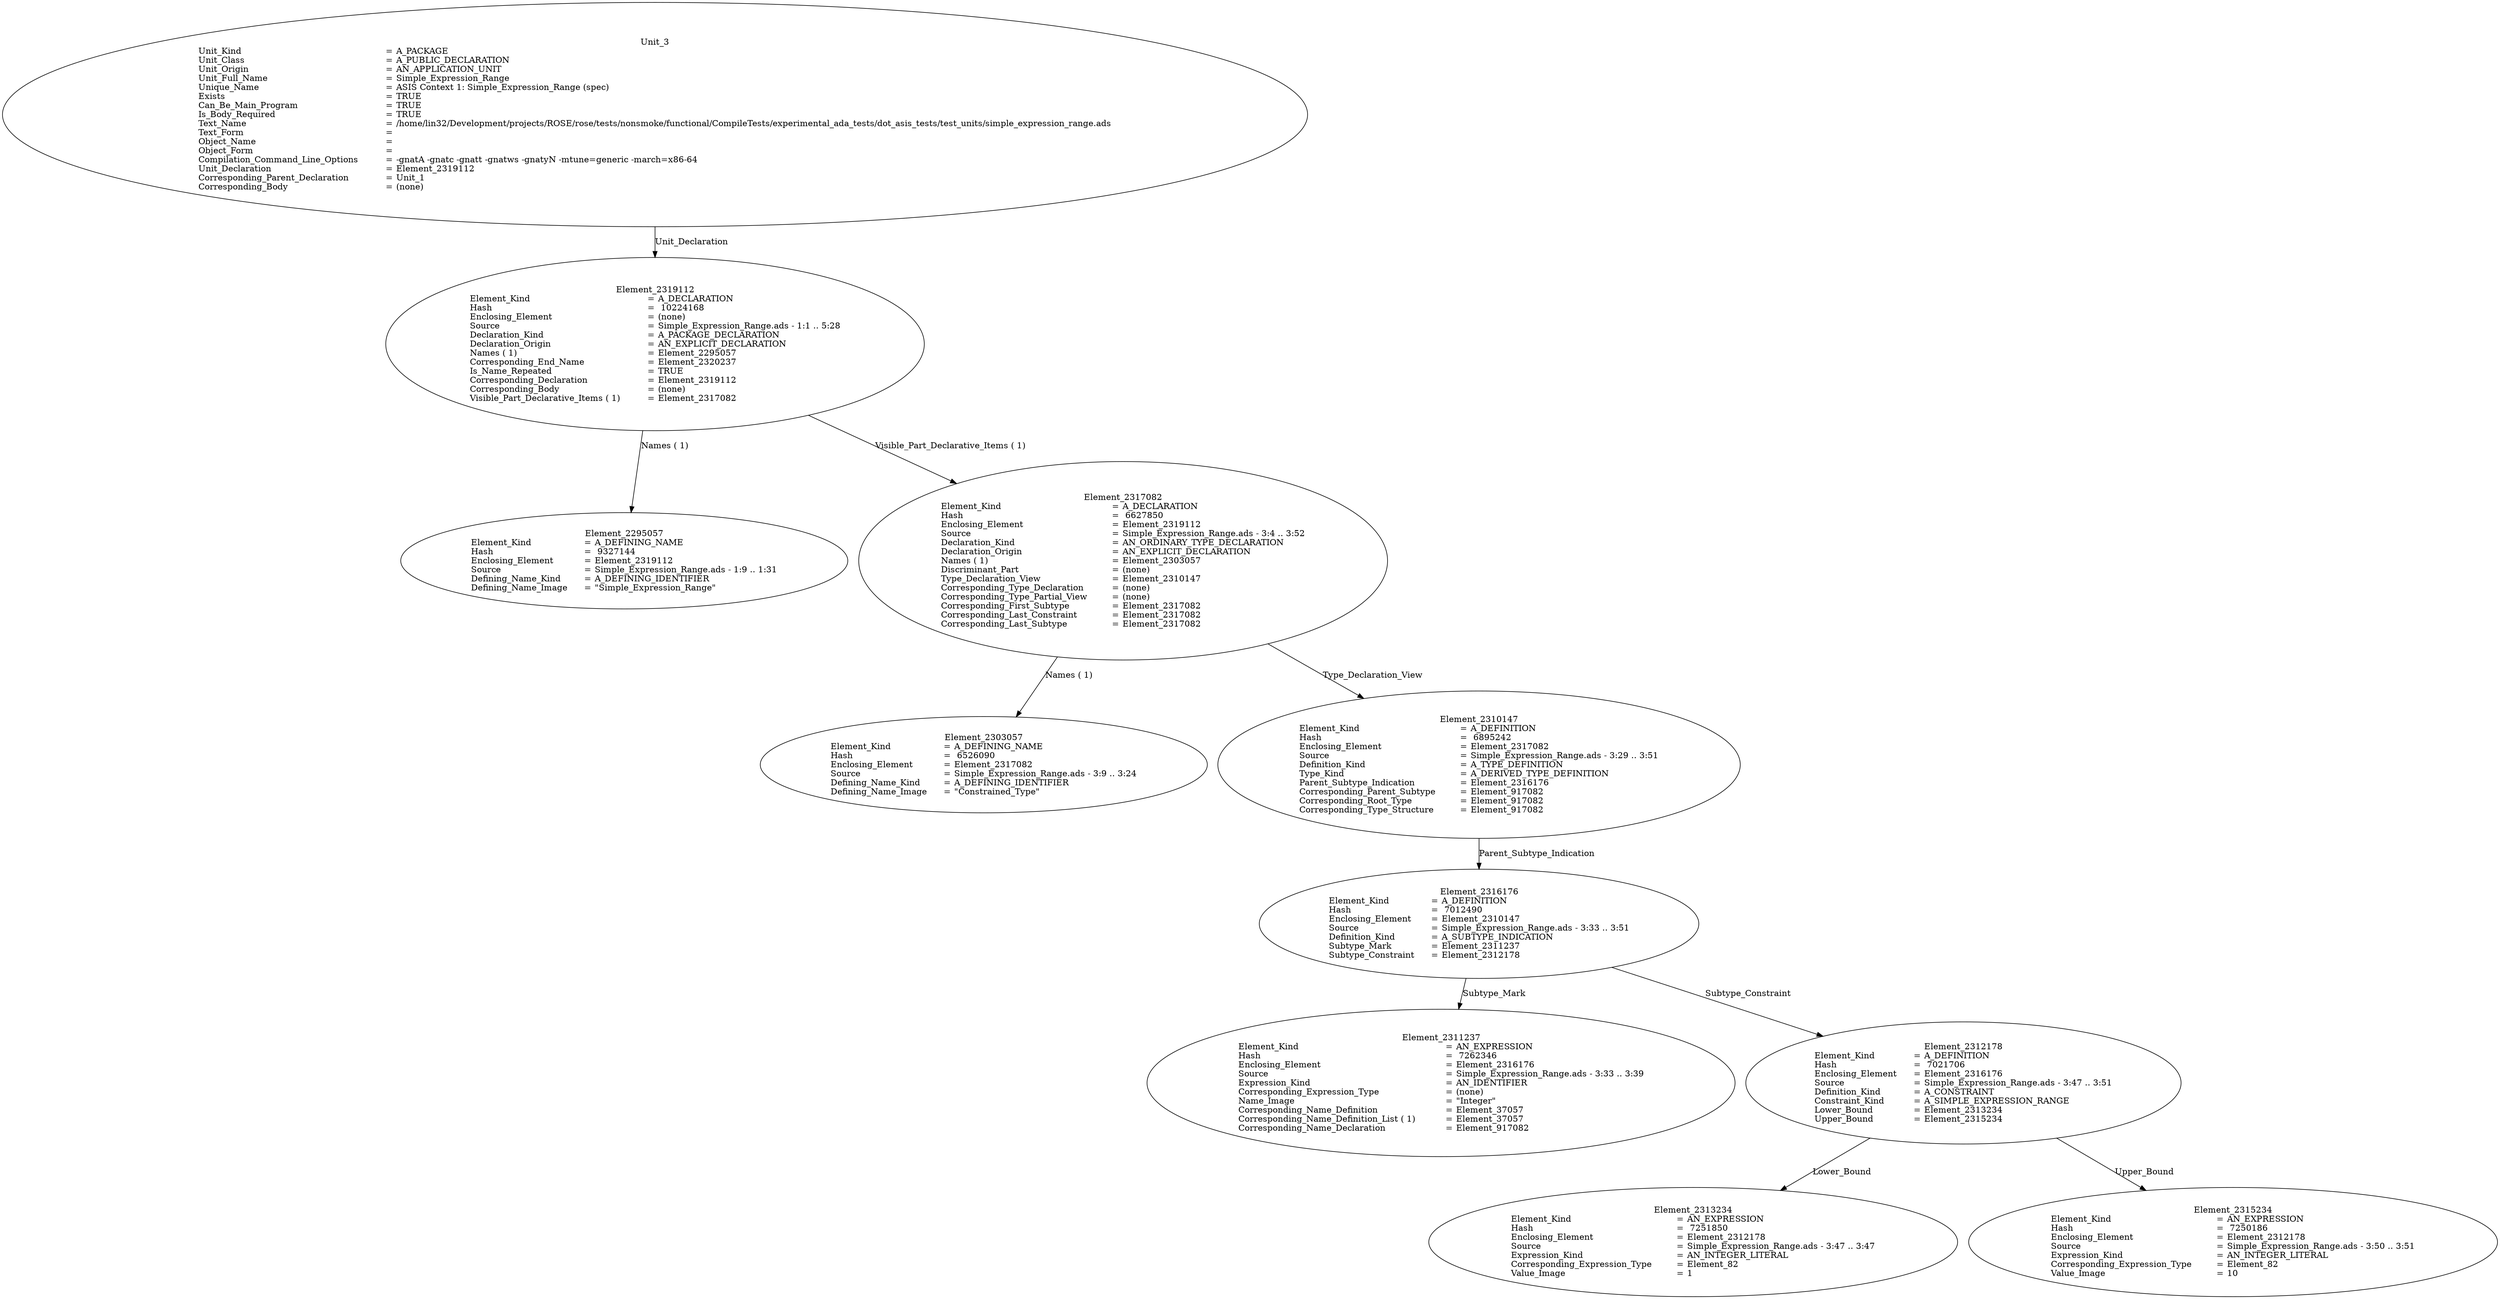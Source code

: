 digraph "/home/lin32/Development/projects/ROSE/build/autotool-default-ada-support/tests/nonsmoke/functional/CompileTests/experimental_ada_tests/dot_asis_tests/obj/simple_expression_range.adt" {
  Unit_3 -> Element_2319112
      [ label=Unit_Declaration ];
  Unit_3
      [ label=<<TABLE BORDER="0" CELLBORDER="0" CELLSPACING="0" CELLPADDING="0"> 
          <TR><TD COLSPAN="3">Unit_3</TD></TR>
          <TR><TD ALIGN="LEFT">Unit_Kind   </TD><TD> = </TD><TD ALIGN="LEFT">A_PACKAGE</TD></TR>
          <TR><TD ALIGN="LEFT">Unit_Class   </TD><TD> = </TD><TD ALIGN="LEFT">A_PUBLIC_DECLARATION</TD></TR>
          <TR><TD ALIGN="LEFT">Unit_Origin   </TD><TD> = </TD><TD ALIGN="LEFT">AN_APPLICATION_UNIT</TD></TR>
          <TR><TD ALIGN="LEFT">Unit_Full_Name    </TD><TD> = </TD><TD ALIGN="LEFT">Simple_Expression_Range</TD></TR>
          <TR><TD ALIGN="LEFT">Unique_Name   </TD><TD> = </TD><TD ALIGN="LEFT">ASIS Context 1: Simple_Expression_Range (spec)</TD></TR>
          <TR><TD ALIGN="LEFT">Exists  </TD><TD> = </TD><TD ALIGN="LEFT">TRUE</TD></TR>
          <TR><TD ALIGN="LEFT">Can_Be_Main_Program     </TD><TD> = </TD><TD ALIGN="LEFT">TRUE</TD></TR>
          <TR><TD ALIGN="LEFT">Is_Body_Required     </TD><TD> = </TD><TD ALIGN="LEFT">TRUE</TD></TR>
          <TR><TD ALIGN="LEFT">Text_Name   </TD><TD> = </TD><TD ALIGN="LEFT">/home/lin32/Development/projects/ROSE/rose/tests/nonsmoke/functional/CompileTests/experimental_ada_tests/dot_asis_tests/test_units/simple_expression_range.ads</TD></TR>
          <TR><TD ALIGN="LEFT">Text_Form   </TD><TD> = </TD><TD ALIGN="LEFT"></TD></TR>
          <TR><TD ALIGN="LEFT">Object_Name   </TD><TD> = </TD><TD ALIGN="LEFT"></TD></TR>
          <TR><TD ALIGN="LEFT">Object_Form   </TD><TD> = </TD><TD ALIGN="LEFT"></TD></TR>
          <TR><TD ALIGN="LEFT">Compilation_Command_Line_Options         </TD><TD> = </TD><TD ALIGN="LEFT">-gnatA -gnatc -gnatt -gnatws -gnatyN -mtune=generic -march=x86-64</TD></TR>
          <TR><TD ALIGN="LEFT">Unit_Declaration     </TD><TD> = </TD><TD ALIGN="LEFT">Element_2319112</TD></TR>
          <TR><TD ALIGN="LEFT">Corresponding_Parent_Declaration         </TD><TD> = </TD><TD ALIGN="LEFT">Unit_1</TD></TR>
          <TR><TD ALIGN="LEFT">Corresponding_Body     </TD><TD> = </TD><TD ALIGN="LEFT">(none)</TD></TR>
          </TABLE>> ];
  Element_2319112 -> Element_2295057
      [ label="Names ( 1)" ];
  Element_2319112 -> Element_2317082
      [ label="Visible_Part_Declarative_Items ( 1)" ];
  Element_2319112
      [ label=<<TABLE BORDER="0" CELLBORDER="0" CELLSPACING="0" CELLPADDING="0"> 
          <TR><TD COLSPAN="3">Element_2319112</TD></TR>
          <TR><TD ALIGN="LEFT">Element_Kind    </TD><TD> = </TD><TD ALIGN="LEFT">A_DECLARATION</TD></TR>
          <TR><TD ALIGN="LEFT">Hash  </TD><TD> = </TD><TD ALIGN="LEFT"> 10224168</TD></TR>
          <TR><TD ALIGN="LEFT">Enclosing_Element     </TD><TD> = </TD><TD ALIGN="LEFT">(none)</TD></TR>
          <TR><TD ALIGN="LEFT">Source  </TD><TD> = </TD><TD ALIGN="LEFT">Simple_Expression_Range.ads - 1:1 .. 5:28</TD></TR>
          <TR><TD ALIGN="LEFT">Declaration_Kind     </TD><TD> = </TD><TD ALIGN="LEFT">A_PACKAGE_DECLARATION</TD></TR>
          <TR><TD ALIGN="LEFT">Declaration_Origin     </TD><TD> = </TD><TD ALIGN="LEFT">AN_EXPLICIT_DECLARATION</TD></TR>
          <TR><TD ALIGN="LEFT">Names ( 1)   </TD><TD> = </TD><TD ALIGN="LEFT">Element_2295057</TD></TR>
          <TR><TD ALIGN="LEFT">Corresponding_End_Name      </TD><TD> = </TD><TD ALIGN="LEFT">Element_2320237</TD></TR>
          <TR><TD ALIGN="LEFT">Is_Name_Repeated     </TD><TD> = </TD><TD ALIGN="LEFT">TRUE</TD></TR>
          <TR><TD ALIGN="LEFT">Corresponding_Declaration       </TD><TD> = </TD><TD ALIGN="LEFT">Element_2319112</TD></TR>
          <TR><TD ALIGN="LEFT">Corresponding_Body     </TD><TD> = </TD><TD ALIGN="LEFT">(none)</TD></TR>
          <TR><TD ALIGN="LEFT">Visible_Part_Declarative_Items ( 1)         </TD><TD> = </TD><TD ALIGN="LEFT">Element_2317082</TD></TR>
          </TABLE>> ];
  Element_2295057
      [ label=<<TABLE BORDER="0" CELLBORDER="0" CELLSPACING="0" CELLPADDING="0"> 
          <TR><TD COLSPAN="3">Element_2295057</TD></TR>
          <TR><TD ALIGN="LEFT">Element_Kind    </TD><TD> = </TD><TD ALIGN="LEFT">A_DEFINING_NAME</TD></TR>
          <TR><TD ALIGN="LEFT">Hash  </TD><TD> = </TD><TD ALIGN="LEFT"> 9327144</TD></TR>
          <TR><TD ALIGN="LEFT">Enclosing_Element     </TD><TD> = </TD><TD ALIGN="LEFT">Element_2319112</TD></TR>
          <TR><TD ALIGN="LEFT">Source  </TD><TD> = </TD><TD ALIGN="LEFT">Simple_Expression_Range.ads - 1:9 .. 1:31</TD></TR>
          <TR><TD ALIGN="LEFT">Defining_Name_Kind     </TD><TD> = </TD><TD ALIGN="LEFT">A_DEFINING_IDENTIFIER</TD></TR>
          <TR><TD ALIGN="LEFT">Defining_Name_Image     </TD><TD> = </TD><TD ALIGN="LEFT">"Simple_Expression_Range"</TD></TR>
          </TABLE>> ];
  Element_2317082 -> Element_2303057
      [ label="Names ( 1)" ];
  Element_2317082 -> Element_2310147
      [ label=Type_Declaration_View ];
  Element_2317082
      [ label=<<TABLE BORDER="0" CELLBORDER="0" CELLSPACING="0" CELLPADDING="0"> 
          <TR><TD COLSPAN="3">Element_2317082</TD></TR>
          <TR><TD ALIGN="LEFT">Element_Kind    </TD><TD> = </TD><TD ALIGN="LEFT">A_DECLARATION</TD></TR>
          <TR><TD ALIGN="LEFT">Hash  </TD><TD> = </TD><TD ALIGN="LEFT"> 6627850</TD></TR>
          <TR><TD ALIGN="LEFT">Enclosing_Element     </TD><TD> = </TD><TD ALIGN="LEFT">Element_2319112</TD></TR>
          <TR><TD ALIGN="LEFT">Source  </TD><TD> = </TD><TD ALIGN="LEFT">Simple_Expression_Range.ads - 3:4 .. 3:52</TD></TR>
          <TR><TD ALIGN="LEFT">Declaration_Kind     </TD><TD> = </TD><TD ALIGN="LEFT">AN_ORDINARY_TYPE_DECLARATION</TD></TR>
          <TR><TD ALIGN="LEFT">Declaration_Origin     </TD><TD> = </TD><TD ALIGN="LEFT">AN_EXPLICIT_DECLARATION</TD></TR>
          <TR><TD ALIGN="LEFT">Names ( 1)   </TD><TD> = </TD><TD ALIGN="LEFT">Element_2303057</TD></TR>
          <TR><TD ALIGN="LEFT">Discriminant_Part     </TD><TD> = </TD><TD ALIGN="LEFT">(none)</TD></TR>
          <TR><TD ALIGN="LEFT">Type_Declaration_View      </TD><TD> = </TD><TD ALIGN="LEFT">Element_2310147</TD></TR>
          <TR><TD ALIGN="LEFT">Corresponding_Type_Declaration        </TD><TD> = </TD><TD ALIGN="LEFT">(none)</TD></TR>
          <TR><TD ALIGN="LEFT">Corresponding_Type_Partial_View        </TD><TD> = </TD><TD ALIGN="LEFT">(none)</TD></TR>
          <TR><TD ALIGN="LEFT">Corresponding_First_Subtype       </TD><TD> = </TD><TD ALIGN="LEFT">Element_2317082</TD></TR>
          <TR><TD ALIGN="LEFT">Corresponding_Last_Constraint        </TD><TD> = </TD><TD ALIGN="LEFT">Element_2317082</TD></TR>
          <TR><TD ALIGN="LEFT">Corresponding_Last_Subtype       </TD><TD> = </TD><TD ALIGN="LEFT">Element_2317082</TD></TR>
          </TABLE>> ];
  Element_2303057
      [ label=<<TABLE BORDER="0" CELLBORDER="0" CELLSPACING="0" CELLPADDING="0"> 
          <TR><TD COLSPAN="3">Element_2303057</TD></TR>
          <TR><TD ALIGN="LEFT">Element_Kind    </TD><TD> = </TD><TD ALIGN="LEFT">A_DEFINING_NAME</TD></TR>
          <TR><TD ALIGN="LEFT">Hash  </TD><TD> = </TD><TD ALIGN="LEFT"> 6526090</TD></TR>
          <TR><TD ALIGN="LEFT">Enclosing_Element     </TD><TD> = </TD><TD ALIGN="LEFT">Element_2317082</TD></TR>
          <TR><TD ALIGN="LEFT">Source  </TD><TD> = </TD><TD ALIGN="LEFT">Simple_Expression_Range.ads - 3:9 .. 3:24</TD></TR>
          <TR><TD ALIGN="LEFT">Defining_Name_Kind     </TD><TD> = </TD><TD ALIGN="LEFT">A_DEFINING_IDENTIFIER</TD></TR>
          <TR><TD ALIGN="LEFT">Defining_Name_Image     </TD><TD> = </TD><TD ALIGN="LEFT">"Constrained_Type"</TD></TR>
          </TABLE>> ];
  Element_2310147 -> Element_2316176
      [ label=Parent_Subtype_Indication ];
  Element_2310147
      [ label=<<TABLE BORDER="0" CELLBORDER="0" CELLSPACING="0" CELLPADDING="0"> 
          <TR><TD COLSPAN="3">Element_2310147</TD></TR>
          <TR><TD ALIGN="LEFT">Element_Kind    </TD><TD> = </TD><TD ALIGN="LEFT">A_DEFINITION</TD></TR>
          <TR><TD ALIGN="LEFT">Hash  </TD><TD> = </TD><TD ALIGN="LEFT"> 6895242</TD></TR>
          <TR><TD ALIGN="LEFT">Enclosing_Element     </TD><TD> = </TD><TD ALIGN="LEFT">Element_2317082</TD></TR>
          <TR><TD ALIGN="LEFT">Source  </TD><TD> = </TD><TD ALIGN="LEFT">Simple_Expression_Range.ads - 3:29 .. 3:51</TD></TR>
          <TR><TD ALIGN="LEFT">Definition_Kind    </TD><TD> = </TD><TD ALIGN="LEFT">A_TYPE_DEFINITION</TD></TR>
          <TR><TD ALIGN="LEFT">Type_Kind   </TD><TD> = </TD><TD ALIGN="LEFT">A_DERIVED_TYPE_DEFINITION</TD></TR>
          <TR><TD ALIGN="LEFT">Parent_Subtype_Indication       </TD><TD> = </TD><TD ALIGN="LEFT">Element_2316176</TD></TR>
          <TR><TD ALIGN="LEFT">Corresponding_Parent_Subtype        </TD><TD> = </TD><TD ALIGN="LEFT">Element_917082</TD></TR>
          <TR><TD ALIGN="LEFT">Corresponding_Root_Type      </TD><TD> = </TD><TD ALIGN="LEFT">Element_917082</TD></TR>
          <TR><TD ALIGN="LEFT">Corresponding_Type_Structure        </TD><TD> = </TD><TD ALIGN="LEFT">Element_917082</TD></TR>
          </TABLE>> ];
  Element_2316176 -> Element_2311237
      [ label=Subtype_Mark ];
  Element_2316176 -> Element_2312178
      [ label=Subtype_Constraint ];
  Element_2316176
      [ label=<<TABLE BORDER="0" CELLBORDER="0" CELLSPACING="0" CELLPADDING="0"> 
          <TR><TD COLSPAN="3">Element_2316176</TD></TR>
          <TR><TD ALIGN="LEFT">Element_Kind    </TD><TD> = </TD><TD ALIGN="LEFT">A_DEFINITION</TD></TR>
          <TR><TD ALIGN="LEFT">Hash  </TD><TD> = </TD><TD ALIGN="LEFT"> 7012490</TD></TR>
          <TR><TD ALIGN="LEFT">Enclosing_Element     </TD><TD> = </TD><TD ALIGN="LEFT">Element_2310147</TD></TR>
          <TR><TD ALIGN="LEFT">Source  </TD><TD> = </TD><TD ALIGN="LEFT">Simple_Expression_Range.ads - 3:33 .. 3:51</TD></TR>
          <TR><TD ALIGN="LEFT">Definition_Kind    </TD><TD> = </TD><TD ALIGN="LEFT">A_SUBTYPE_INDICATION</TD></TR>
          <TR><TD ALIGN="LEFT">Subtype_Mark    </TD><TD> = </TD><TD ALIGN="LEFT">Element_2311237</TD></TR>
          <TR><TD ALIGN="LEFT">Subtype_Constraint     </TD><TD> = </TD><TD ALIGN="LEFT">Element_2312178</TD></TR>
          </TABLE>> ];
  Element_2311237
      [ label=<<TABLE BORDER="0" CELLBORDER="0" CELLSPACING="0" CELLPADDING="0"> 
          <TR><TD COLSPAN="3">Element_2311237</TD></TR>
          <TR><TD ALIGN="LEFT">Element_Kind    </TD><TD> = </TD><TD ALIGN="LEFT">AN_EXPRESSION</TD></TR>
          <TR><TD ALIGN="LEFT">Hash  </TD><TD> = </TD><TD ALIGN="LEFT"> 7262346</TD></TR>
          <TR><TD ALIGN="LEFT">Enclosing_Element     </TD><TD> = </TD><TD ALIGN="LEFT">Element_2316176</TD></TR>
          <TR><TD ALIGN="LEFT">Source  </TD><TD> = </TD><TD ALIGN="LEFT">Simple_Expression_Range.ads - 3:33 .. 3:39</TD></TR>
          <TR><TD ALIGN="LEFT">Expression_Kind    </TD><TD> = </TD><TD ALIGN="LEFT">AN_IDENTIFIER</TD></TR>
          <TR><TD ALIGN="LEFT">Corresponding_Expression_Type        </TD><TD> = </TD><TD ALIGN="LEFT">(none)</TD></TR>
          <TR><TD ALIGN="LEFT">Name_Image   </TD><TD> = </TD><TD ALIGN="LEFT">"Integer"</TD></TR>
          <TR><TD ALIGN="LEFT">Corresponding_Name_Definition        </TD><TD> = </TD><TD ALIGN="LEFT">Element_37057</TD></TR>
          <TR><TD ALIGN="LEFT">Corresponding_Name_Definition_List ( 1)          </TD><TD> = </TD><TD ALIGN="LEFT">Element_37057</TD></TR>
          <TR><TD ALIGN="LEFT">Corresponding_Name_Declaration        </TD><TD> = </TD><TD ALIGN="LEFT">Element_917082</TD></TR>
          </TABLE>> ];
  Element_2312178 -> Element_2313234
      [ label=Lower_Bound ];
  Element_2312178 -> Element_2315234
      [ label=Upper_Bound ];
  Element_2312178
      [ label=<<TABLE BORDER="0" CELLBORDER="0" CELLSPACING="0" CELLPADDING="0"> 
          <TR><TD COLSPAN="3">Element_2312178</TD></TR>
          <TR><TD ALIGN="LEFT">Element_Kind    </TD><TD> = </TD><TD ALIGN="LEFT">A_DEFINITION</TD></TR>
          <TR><TD ALIGN="LEFT">Hash  </TD><TD> = </TD><TD ALIGN="LEFT"> 7021706</TD></TR>
          <TR><TD ALIGN="LEFT">Enclosing_Element     </TD><TD> = </TD><TD ALIGN="LEFT">Element_2316176</TD></TR>
          <TR><TD ALIGN="LEFT">Source  </TD><TD> = </TD><TD ALIGN="LEFT">Simple_Expression_Range.ads - 3:47 .. 3:51</TD></TR>
          <TR><TD ALIGN="LEFT">Definition_Kind    </TD><TD> = </TD><TD ALIGN="LEFT">A_CONSTRAINT</TD></TR>
          <TR><TD ALIGN="LEFT">Constraint_Kind    </TD><TD> = </TD><TD ALIGN="LEFT">A_SIMPLE_EXPRESSION_RANGE</TD></TR>
          <TR><TD ALIGN="LEFT">Lower_Bound   </TD><TD> = </TD><TD ALIGN="LEFT">Element_2313234</TD></TR>
          <TR><TD ALIGN="LEFT">Upper_Bound   </TD><TD> = </TD><TD ALIGN="LEFT">Element_2315234</TD></TR>
          </TABLE>> ];
  Element_2313234
      [ label=<<TABLE BORDER="0" CELLBORDER="0" CELLSPACING="0" CELLPADDING="0"> 
          <TR><TD COLSPAN="3">Element_2313234</TD></TR>
          <TR><TD ALIGN="LEFT">Element_Kind    </TD><TD> = </TD><TD ALIGN="LEFT">AN_EXPRESSION</TD></TR>
          <TR><TD ALIGN="LEFT">Hash  </TD><TD> = </TD><TD ALIGN="LEFT"> 7251850</TD></TR>
          <TR><TD ALIGN="LEFT">Enclosing_Element     </TD><TD> = </TD><TD ALIGN="LEFT">Element_2312178</TD></TR>
          <TR><TD ALIGN="LEFT">Source  </TD><TD> = </TD><TD ALIGN="LEFT">Simple_Expression_Range.ads - 3:47 .. 3:47</TD></TR>
          <TR><TD ALIGN="LEFT">Expression_Kind    </TD><TD> = </TD><TD ALIGN="LEFT">AN_INTEGER_LITERAL</TD></TR>
          <TR><TD ALIGN="LEFT">Corresponding_Expression_Type        </TD><TD> = </TD><TD ALIGN="LEFT">Element_82</TD></TR>
          <TR><TD ALIGN="LEFT">Value_Image   </TD><TD> = </TD><TD ALIGN="LEFT">1</TD></TR>
          </TABLE>> ];
  Element_2315234
      [ label=<<TABLE BORDER="0" CELLBORDER="0" CELLSPACING="0" CELLPADDING="0"> 
          <TR><TD COLSPAN="3">Element_2315234</TD></TR>
          <TR><TD ALIGN="LEFT">Element_Kind    </TD><TD> = </TD><TD ALIGN="LEFT">AN_EXPRESSION</TD></TR>
          <TR><TD ALIGN="LEFT">Hash  </TD><TD> = </TD><TD ALIGN="LEFT"> 7250186</TD></TR>
          <TR><TD ALIGN="LEFT">Enclosing_Element     </TD><TD> = </TD><TD ALIGN="LEFT">Element_2312178</TD></TR>
          <TR><TD ALIGN="LEFT">Source  </TD><TD> = </TD><TD ALIGN="LEFT">Simple_Expression_Range.ads - 3:50 .. 3:51</TD></TR>
          <TR><TD ALIGN="LEFT">Expression_Kind    </TD><TD> = </TD><TD ALIGN="LEFT">AN_INTEGER_LITERAL</TD></TR>
          <TR><TD ALIGN="LEFT">Corresponding_Expression_Type        </TD><TD> = </TD><TD ALIGN="LEFT">Element_82</TD></TR>
          <TR><TD ALIGN="LEFT">Value_Image   </TD><TD> = </TD><TD ALIGN="LEFT">10</TD></TR>
          </TABLE>> ]
}
